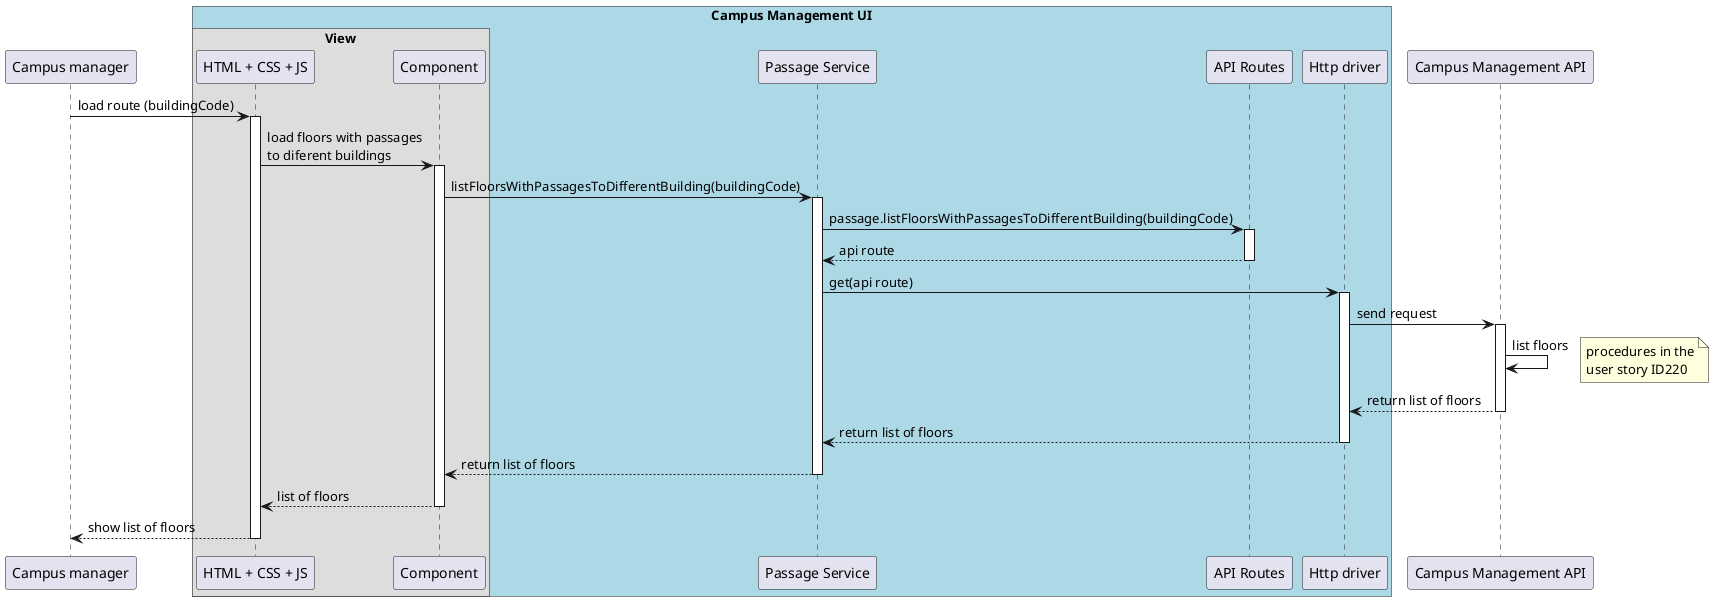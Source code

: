@startuml SD Lv3

!pragma teoz true

participant "Campus manager" as Campus
box "Campus Management UI" #LightBlue

    box "View"
        participant "HTML + CSS + JS" as html
        participant "Component" as component
    end box
    participant "Passage Service" as passageService
    participant "API Routes" as API_ROUTES
    participant "Http driver" as http

end box
participant "Campus Management API" as CampusAPI


Campus -> html : load route (buildingCode)
activate html

    html -> component : load floors with passages\nto diferent buildings
    activate component

        component -> passageService : listFloorsWithPassagesToDifferentBuilding(buildingCode)
        activate passageService

            passageService -> API_ROUTES : passage.listFloorsWithPassagesToDifferentBuilding(buildingCode)
            activate API_ROUTES

            API_ROUTES --> passageService : api route
            deactivate API_ROUTES

            passageService -> http : get(api route)
            activate http

                http -> CampusAPI : send request
                activate CampusAPI

                    CampusAPI -> CampusAPI : list floors
                    note right : procedures in the\nuser story ID220
                    
                CampusAPI --> http : return list of floors
                deactivate CampusAPI

            http --> passageService : return list of floors
            deactivate http

        passageService --> component : return list of floors
        deactivate passageService

    component --> html : list of floors
    deactivate component

html --> Campus : show list of floors
deactivate html


@enduml